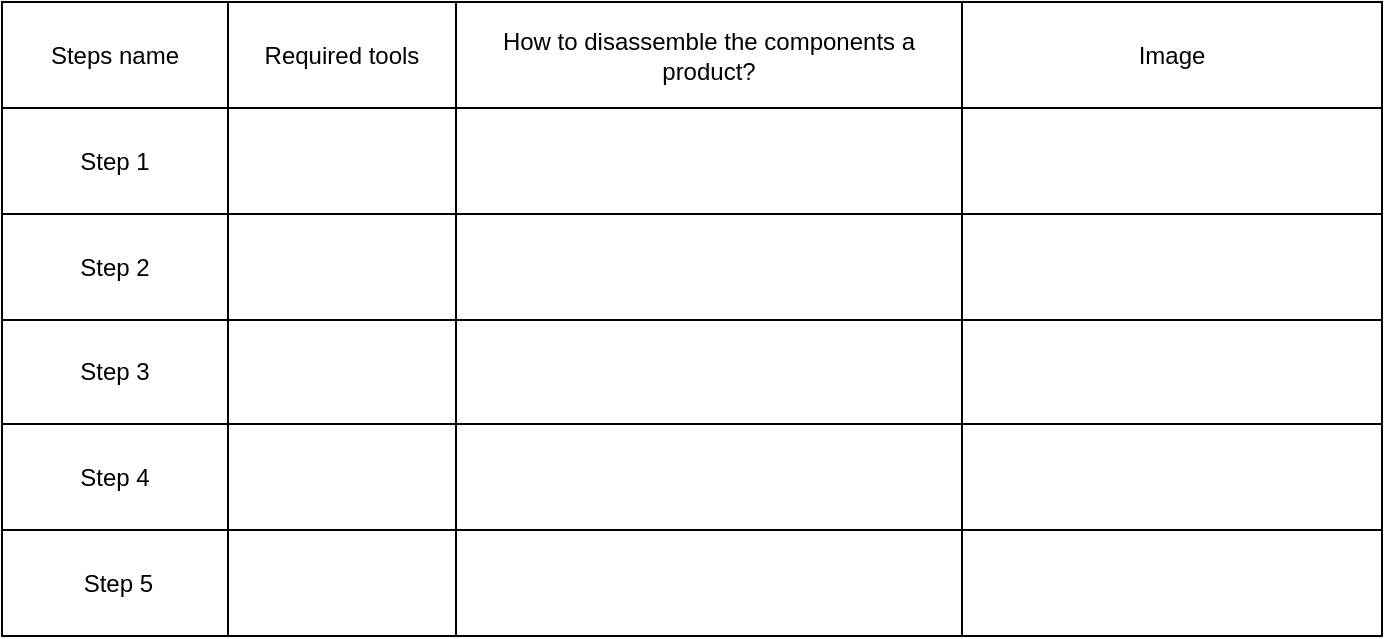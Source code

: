<mxfile version="15.0.6" type="github">
  <diagram id="hUPv-rZTNqu7wUvO2y3x" name="Page-1">
    <mxGraphModel dx="1186" dy="651" grid="1" gridSize="10" guides="1" tooltips="1" connect="1" arrows="1" fold="1" page="1" pageScale="1" pageWidth="827" pageHeight="1169" math="0" shadow="0">
      <root>
        <mxCell id="0" />
        <mxCell id="1" parent="0" />
        <mxCell id="mOBDqDTa86BtB7iNb8-j-1" value="" style="shape=table;startSize=0;container=1;collapsible=0;childLayout=tableLayout;" vertex="1" parent="1">
          <mxGeometry x="90" y="140" width="690" height="317" as="geometry" />
        </mxCell>
        <mxCell id="mOBDqDTa86BtB7iNb8-j-2" value="" style="shape=partialRectangle;collapsible=0;dropTarget=0;pointerEvents=0;fillColor=none;top=0;left=0;bottom=0;right=0;points=[[0,0.5],[1,0.5]];portConstraint=eastwest;" vertex="1" parent="mOBDqDTa86BtB7iNb8-j-1">
          <mxGeometry width="690" height="53" as="geometry" />
        </mxCell>
        <mxCell id="mOBDqDTa86BtB7iNb8-j-3" value="Steps name" style="shape=partialRectangle;html=1;whiteSpace=wrap;connectable=0;overflow=hidden;fillColor=none;top=0;left=0;bottom=0;right=0;" vertex="1" parent="mOBDqDTa86BtB7iNb8-j-2">
          <mxGeometry width="113" height="53" as="geometry" />
        </mxCell>
        <mxCell id="mOBDqDTa86BtB7iNb8-j-4" value="Required tools" style="shape=partialRectangle;html=1;whiteSpace=wrap;connectable=0;overflow=hidden;fillColor=none;top=0;left=0;bottom=0;right=0;" vertex="1" parent="mOBDqDTa86BtB7iNb8-j-2">
          <mxGeometry x="113" width="114" height="53" as="geometry" />
        </mxCell>
        <mxCell id="mOBDqDTa86BtB7iNb8-j-5" value="How to disassemble the components a product?" style="shape=partialRectangle;html=1;whiteSpace=wrap;connectable=0;overflow=hidden;fillColor=none;top=0;left=0;bottom=0;right=0;" vertex="1" parent="mOBDqDTa86BtB7iNb8-j-2">
          <mxGeometry x="227" width="253" height="53" as="geometry" />
        </mxCell>
        <mxCell id="mOBDqDTa86BtB7iNb8-j-6" value="Image" style="shape=partialRectangle;html=1;whiteSpace=wrap;connectable=0;overflow=hidden;fillColor=none;top=0;left=0;bottom=0;right=0;" vertex="1" parent="mOBDqDTa86BtB7iNb8-j-2">
          <mxGeometry x="480" width="210" height="53" as="geometry" />
        </mxCell>
        <mxCell id="mOBDqDTa86BtB7iNb8-j-9" style="shape=partialRectangle;collapsible=0;dropTarget=0;pointerEvents=0;fillColor=none;top=0;left=0;bottom=0;right=0;points=[[0,0.5],[1,0.5]];portConstraint=eastwest;" vertex="1" parent="mOBDqDTa86BtB7iNb8-j-1">
          <mxGeometry y="53" width="690" height="53" as="geometry" />
        </mxCell>
        <mxCell id="mOBDqDTa86BtB7iNb8-j-10" value="Step 1" style="shape=partialRectangle;html=1;whiteSpace=wrap;connectable=0;overflow=hidden;fillColor=none;top=0;left=0;bottom=0;right=0;" vertex="1" parent="mOBDqDTa86BtB7iNb8-j-9">
          <mxGeometry width="113" height="53" as="geometry" />
        </mxCell>
        <mxCell id="mOBDqDTa86BtB7iNb8-j-11" style="shape=partialRectangle;html=1;whiteSpace=wrap;connectable=0;overflow=hidden;fillColor=none;top=0;left=0;bottom=0;right=0;" vertex="1" parent="mOBDqDTa86BtB7iNb8-j-9">
          <mxGeometry x="113" width="114" height="53" as="geometry" />
        </mxCell>
        <mxCell id="mOBDqDTa86BtB7iNb8-j-12" value="" style="shape=partialRectangle;html=1;whiteSpace=wrap;connectable=0;overflow=hidden;fillColor=none;top=0;left=0;bottom=0;right=0;" vertex="1" parent="mOBDqDTa86BtB7iNb8-j-9">
          <mxGeometry x="227" width="253" height="53" as="geometry" />
        </mxCell>
        <mxCell id="mOBDqDTa86BtB7iNb8-j-13" style="shape=partialRectangle;html=1;whiteSpace=wrap;connectable=0;overflow=hidden;fillColor=none;top=0;left=0;bottom=0;right=0;" vertex="1" parent="mOBDqDTa86BtB7iNb8-j-9">
          <mxGeometry x="480" width="210" height="53" as="geometry" />
        </mxCell>
        <mxCell id="mOBDqDTa86BtB7iNb8-j-16" style="shape=partialRectangle;collapsible=0;dropTarget=0;pointerEvents=0;fillColor=none;top=0;left=0;bottom=0;right=0;points=[[0,0.5],[1,0.5]];portConstraint=eastwest;" vertex="1" parent="mOBDqDTa86BtB7iNb8-j-1">
          <mxGeometry y="106" width="690" height="53" as="geometry" />
        </mxCell>
        <mxCell id="mOBDqDTa86BtB7iNb8-j-17" value="Step 2" style="shape=partialRectangle;html=1;whiteSpace=wrap;connectable=0;overflow=hidden;fillColor=none;top=0;left=0;bottom=0;right=0;" vertex="1" parent="mOBDqDTa86BtB7iNb8-j-16">
          <mxGeometry width="113" height="53" as="geometry" />
        </mxCell>
        <mxCell id="mOBDqDTa86BtB7iNb8-j-18" style="shape=partialRectangle;html=1;whiteSpace=wrap;connectable=0;overflow=hidden;fillColor=none;top=0;left=0;bottom=0;right=0;" vertex="1" parent="mOBDqDTa86BtB7iNb8-j-16">
          <mxGeometry x="113" width="114" height="53" as="geometry" />
        </mxCell>
        <mxCell id="mOBDqDTa86BtB7iNb8-j-19" style="shape=partialRectangle;html=1;whiteSpace=wrap;connectable=0;overflow=hidden;fillColor=none;top=0;left=0;bottom=0;right=0;" vertex="1" parent="mOBDqDTa86BtB7iNb8-j-16">
          <mxGeometry x="227" width="253" height="53" as="geometry" />
        </mxCell>
        <mxCell id="mOBDqDTa86BtB7iNb8-j-20" style="shape=partialRectangle;html=1;whiteSpace=wrap;connectable=0;overflow=hidden;fillColor=none;top=0;left=0;bottom=0;right=0;" vertex="1" parent="mOBDqDTa86BtB7iNb8-j-16">
          <mxGeometry x="480" width="210" height="53" as="geometry" />
        </mxCell>
        <mxCell id="mOBDqDTa86BtB7iNb8-j-23" value="" style="shape=partialRectangle;collapsible=0;dropTarget=0;pointerEvents=0;fillColor=none;top=0;left=0;bottom=0;right=0;points=[[0,0.5],[1,0.5]];portConstraint=eastwest;" vertex="1" parent="mOBDqDTa86BtB7iNb8-j-1">
          <mxGeometry y="159" width="690" height="52" as="geometry" />
        </mxCell>
        <mxCell id="mOBDqDTa86BtB7iNb8-j-24" value="Step 3" style="shape=partialRectangle;html=1;whiteSpace=wrap;connectable=0;overflow=hidden;fillColor=none;top=0;left=0;bottom=0;right=0;" vertex="1" parent="mOBDqDTa86BtB7iNb8-j-23">
          <mxGeometry width="113" height="52" as="geometry" />
        </mxCell>
        <mxCell id="mOBDqDTa86BtB7iNb8-j-25" value="" style="shape=partialRectangle;html=1;whiteSpace=wrap;connectable=0;overflow=hidden;fillColor=none;top=0;left=0;bottom=0;right=0;" vertex="1" parent="mOBDqDTa86BtB7iNb8-j-23">
          <mxGeometry x="113" width="114" height="52" as="geometry" />
        </mxCell>
        <mxCell id="mOBDqDTa86BtB7iNb8-j-26" value="" style="shape=partialRectangle;html=1;whiteSpace=wrap;connectable=0;overflow=hidden;fillColor=none;top=0;left=0;bottom=0;right=0;" vertex="1" parent="mOBDqDTa86BtB7iNb8-j-23">
          <mxGeometry x="227" width="253" height="52" as="geometry" />
        </mxCell>
        <mxCell id="mOBDqDTa86BtB7iNb8-j-27" value="" style="shape=partialRectangle;html=1;whiteSpace=wrap;connectable=0;overflow=hidden;fillColor=none;top=0;left=0;bottom=0;right=0;" vertex="1" parent="mOBDqDTa86BtB7iNb8-j-23">
          <mxGeometry x="480" width="210" height="52" as="geometry" />
        </mxCell>
        <mxCell id="mOBDqDTa86BtB7iNb8-j-30" value="" style="shape=partialRectangle;collapsible=0;dropTarget=0;pointerEvents=0;fillColor=none;top=0;left=0;bottom=0;right=0;points=[[0,0.5],[1,0.5]];portConstraint=eastwest;" vertex="1" parent="mOBDqDTa86BtB7iNb8-j-1">
          <mxGeometry y="211" width="690" height="53" as="geometry" />
        </mxCell>
        <mxCell id="mOBDqDTa86BtB7iNb8-j-31" value="Step 4" style="shape=partialRectangle;html=1;whiteSpace=wrap;connectable=0;overflow=hidden;fillColor=none;top=0;left=0;bottom=0;right=0;" vertex="1" parent="mOBDqDTa86BtB7iNb8-j-30">
          <mxGeometry width="113" height="53" as="geometry" />
        </mxCell>
        <mxCell id="mOBDqDTa86BtB7iNb8-j-32" value="" style="shape=partialRectangle;html=1;whiteSpace=wrap;connectable=0;overflow=hidden;fillColor=none;top=0;left=0;bottom=0;right=0;" vertex="1" parent="mOBDqDTa86BtB7iNb8-j-30">
          <mxGeometry x="113" width="114" height="53" as="geometry" />
        </mxCell>
        <mxCell id="mOBDqDTa86BtB7iNb8-j-33" value="" style="shape=partialRectangle;html=1;whiteSpace=wrap;connectable=0;overflow=hidden;fillColor=none;top=0;left=0;bottom=0;right=0;" vertex="1" parent="mOBDqDTa86BtB7iNb8-j-30">
          <mxGeometry x="227" width="253" height="53" as="geometry" />
        </mxCell>
        <mxCell id="mOBDqDTa86BtB7iNb8-j-34" value="" style="shape=partialRectangle;html=1;whiteSpace=wrap;connectable=0;overflow=hidden;fillColor=none;top=0;left=0;bottom=0;right=0;" vertex="1" parent="mOBDqDTa86BtB7iNb8-j-30">
          <mxGeometry x="480" width="210" height="53" as="geometry" />
        </mxCell>
        <mxCell id="mOBDqDTa86BtB7iNb8-j-37" value="" style="shape=partialRectangle;collapsible=0;dropTarget=0;pointerEvents=0;fillColor=none;top=0;left=0;bottom=0;right=0;points=[[0,0.5],[1,0.5]];portConstraint=eastwest;" vertex="1" parent="mOBDqDTa86BtB7iNb8-j-1">
          <mxGeometry y="264" width="690" height="53" as="geometry" />
        </mxCell>
        <mxCell id="mOBDqDTa86BtB7iNb8-j-38" value="&amp;nbsp;Step 5" style="shape=partialRectangle;html=1;whiteSpace=wrap;connectable=0;overflow=hidden;fillColor=none;top=0;left=0;bottom=0;right=0;" vertex="1" parent="mOBDqDTa86BtB7iNb8-j-37">
          <mxGeometry width="113" height="53" as="geometry" />
        </mxCell>
        <mxCell id="mOBDqDTa86BtB7iNb8-j-39" value="" style="shape=partialRectangle;html=1;whiteSpace=wrap;connectable=0;overflow=hidden;fillColor=none;top=0;left=0;bottom=0;right=0;" vertex="1" parent="mOBDqDTa86BtB7iNb8-j-37">
          <mxGeometry x="113" width="114" height="53" as="geometry" />
        </mxCell>
        <mxCell id="mOBDqDTa86BtB7iNb8-j-40" value="" style="shape=partialRectangle;html=1;whiteSpace=wrap;connectable=0;overflow=hidden;fillColor=none;top=0;left=0;bottom=0;right=0;" vertex="1" parent="mOBDqDTa86BtB7iNb8-j-37">
          <mxGeometry x="227" width="253" height="53" as="geometry" />
        </mxCell>
        <mxCell id="mOBDqDTa86BtB7iNb8-j-41" value="" style="shape=partialRectangle;html=1;whiteSpace=wrap;connectable=0;overflow=hidden;fillColor=none;top=0;left=0;bottom=0;right=0;" vertex="1" parent="mOBDqDTa86BtB7iNb8-j-37">
          <mxGeometry x="480" width="210" height="53" as="geometry" />
        </mxCell>
      </root>
    </mxGraphModel>
  </diagram>
</mxfile>
